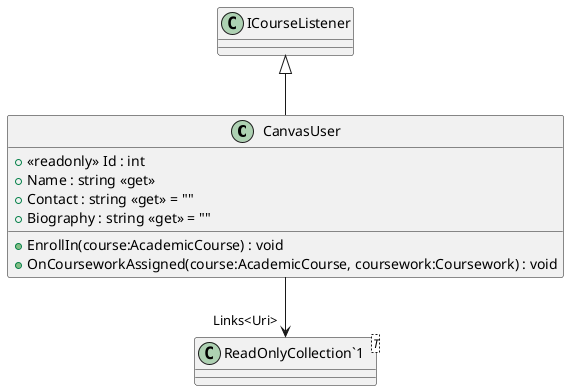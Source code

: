 @startuml
class CanvasUser {
    + <<readonly>> Id : int
    + Name : string <<get>>
    + Contact : string <<get>> = ""
    + Biography : string <<get>> = ""
    + EnrollIn(course:AcademicCourse) : void
    + OnCourseworkAssigned(course:AcademicCourse, coursework:Coursework) : void
}
class "ReadOnlyCollection`1"<T> {
}
ICourseListener <|-- CanvasUser
CanvasUser --> "Links<Uri>" "ReadOnlyCollection`1"
@enduml
